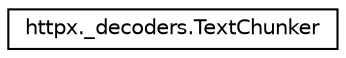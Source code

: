 digraph "Graphical Class Hierarchy"
{
 // LATEX_PDF_SIZE
  edge [fontname="Helvetica",fontsize="10",labelfontname="Helvetica",labelfontsize="10"];
  node [fontname="Helvetica",fontsize="10",shape=record];
  rankdir="LR";
  Node0 [label="httpx._decoders.TextChunker",height=0.2,width=0.4,color="black", fillcolor="white", style="filled",URL="$classhttpx_1_1__decoders_1_1TextChunker.html",tooltip=" "];
}
